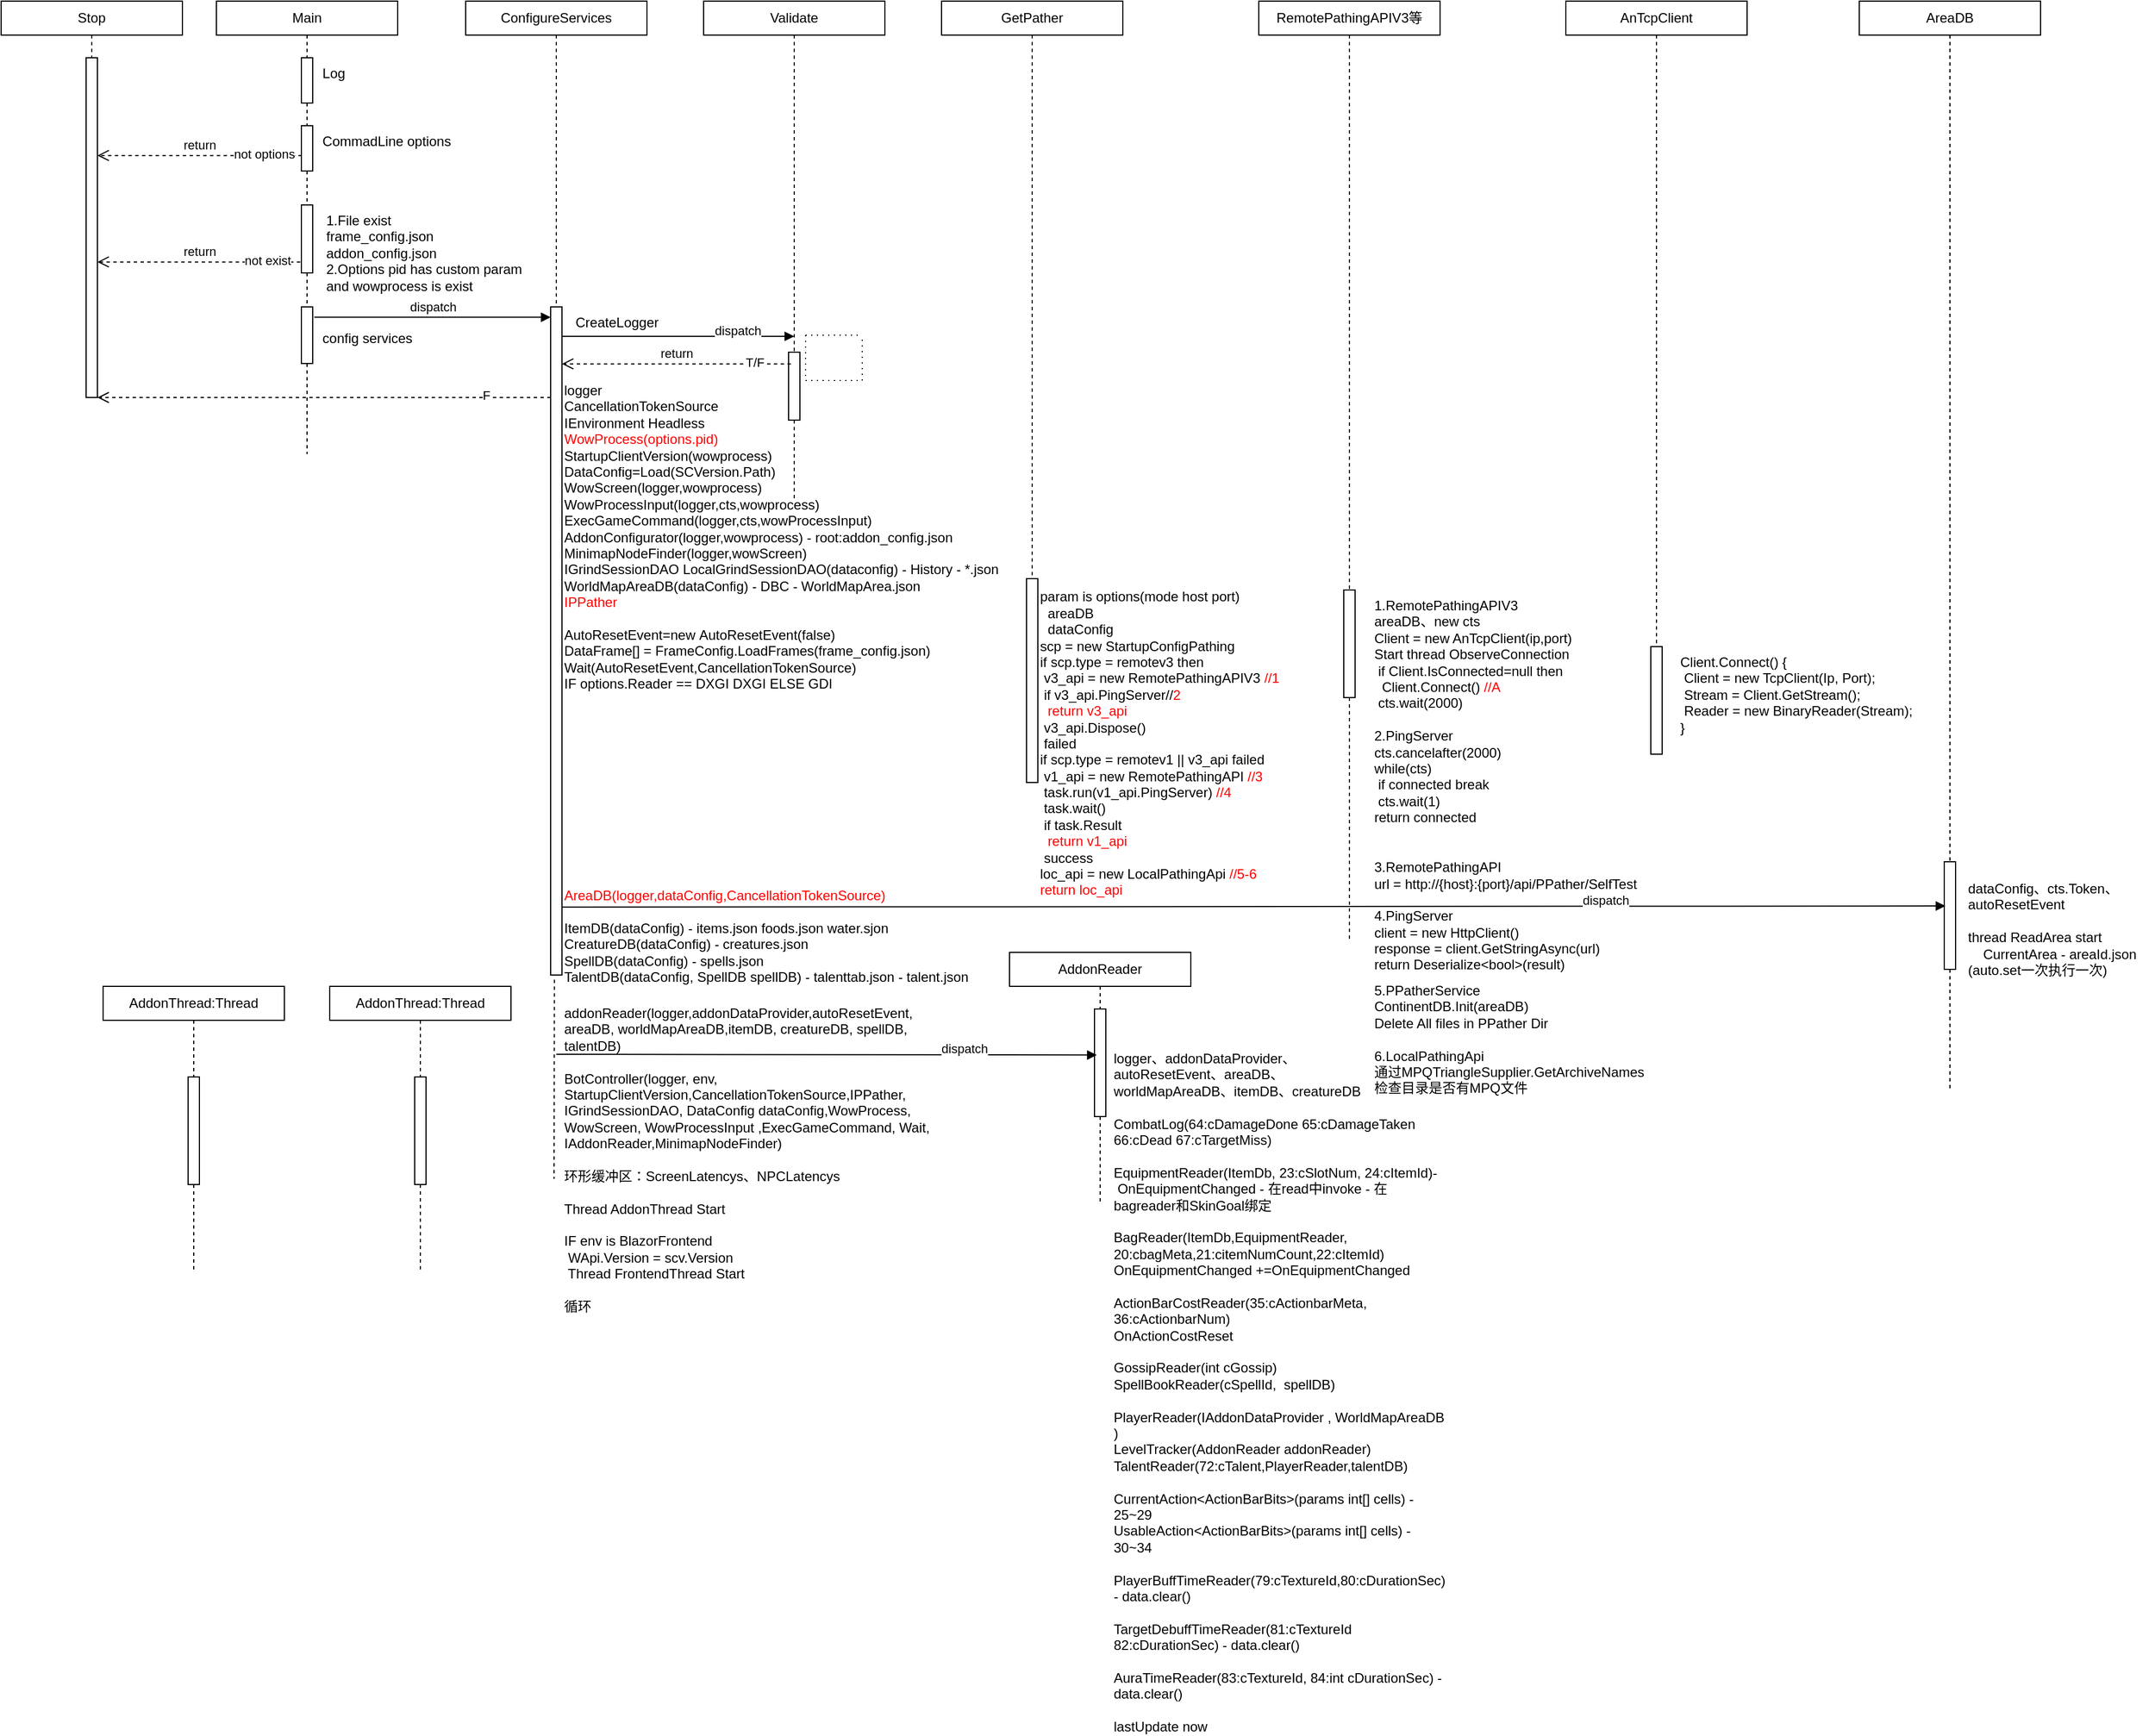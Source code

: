 <mxfile version="20.3.1" type="github">
  <diagram id="PhULyKFc4fnvmoWd6CRj" name="第 1 页">
    <mxGraphModel dx="1926" dy="370" grid="1" gridSize="10" guides="1" tooltips="1" connect="1" arrows="1" fold="1" page="1" pageScale="1" pageWidth="827" pageHeight="1169" math="0" shadow="0">
      <root>
        <mxCell id="0" />
        <mxCell id="1" parent="0" />
        <mxCell id="S3Ig7KOjezHUJ2qZzQC2-1" value="Main" style="shape=rect;html=1;whiteSpace=wrap;align=center;" vertex="1" parent="1">
          <mxGeometry x="50" y="90" width="160" height="30" as="geometry" />
        </mxCell>
        <mxCell id="S3Ig7KOjezHUJ2qZzQC2-2" value="" style="edgeStyle=none;html=1;dashed=1;endArrow=none;align=center;verticalAlign=bottom;exitX=0.5;exitY=1;rounded=0;startArrow=none;" edge="1" source="S3Ig7KOjezHUJ2qZzQC2-25" parent="1">
          <mxGeometry x="1" relative="1" as="geometry">
            <mxPoint x="130" y="490" as="targetPoint" />
          </mxGeometry>
        </mxCell>
        <mxCell id="S3Ig7KOjezHUJ2qZzQC2-3" value="&amp;nbsp; &amp;nbsp; &amp;nbsp;Log" style="html=1;points=[];perimeter=orthogonalPerimeter;align=left;verticalAlign=top;" vertex="1" parent="1">
          <mxGeometry x="125" y="140" width="10" height="40" as="geometry" />
        </mxCell>
        <mxCell id="S3Ig7KOjezHUJ2qZzQC2-4" value="" style="edgeStyle=none;html=1;dashed=1;endArrow=none;align=center;verticalAlign=bottom;exitX=0.5;exitY=1;rounded=0;" edge="1" parent="1" source="S3Ig7KOjezHUJ2qZzQC2-1" target="S3Ig7KOjezHUJ2qZzQC2-3">
          <mxGeometry x="1" relative="1" as="geometry">
            <mxPoint x="170" y="240" as="targetPoint" />
            <mxPoint x="170" y="150" as="sourcePoint" />
          </mxGeometry>
        </mxCell>
        <mxCell id="S3Ig7KOjezHUJ2qZzQC2-9" value="&amp;nbsp; &amp;nbsp; &amp;nbsp;CommadLine options" style="html=1;points=[];perimeter=orthogonalPerimeter;align=left;verticalAlign=top;" vertex="1" parent="1">
          <mxGeometry x="125" y="200" width="10" height="40" as="geometry" />
        </mxCell>
        <mxCell id="S3Ig7KOjezHUJ2qZzQC2-10" value="" style="edgeStyle=none;html=1;dashed=1;endArrow=none;align=center;verticalAlign=bottom;exitX=0.5;exitY=1;rounded=0;startArrow=none;" edge="1" parent="1" source="S3Ig7KOjezHUJ2qZzQC2-3" target="S3Ig7KOjezHUJ2qZzQC2-9">
          <mxGeometry x="1" relative="1" as="geometry">
            <mxPoint x="130" y="260" as="targetPoint" />
            <mxPoint x="130" y="180" as="sourcePoint" />
          </mxGeometry>
        </mxCell>
        <mxCell id="S3Ig7KOjezHUJ2qZzQC2-12" value="&amp;nbsp; &amp;nbsp; &amp;nbsp; 1.File exist&lt;br&gt;&amp;nbsp; &amp;nbsp; &amp;nbsp; frame_config.json&lt;br&gt;&amp;nbsp; &amp;nbsp; &amp;nbsp; addon_config.json&lt;br&gt;&amp;nbsp; &amp;nbsp; &amp;nbsp; 2.Options pid has custom param&lt;br&gt;&amp;nbsp; &amp;nbsp; &amp;nbsp; and wowprocess is exist" style="html=1;points=[];perimeter=orthogonalPerimeter;align=left;verticalAlign=top;" vertex="1" parent="1">
          <mxGeometry x="125" y="270" width="10" height="60" as="geometry" />
        </mxCell>
        <mxCell id="S3Ig7KOjezHUJ2qZzQC2-13" value="" style="edgeStyle=none;html=1;dashed=1;endArrow=none;align=center;verticalAlign=bottom;exitX=0.5;exitY=1;rounded=0;startArrow=none;" edge="1" parent="1" source="S3Ig7KOjezHUJ2qZzQC2-9" target="S3Ig7KOjezHUJ2qZzQC2-12">
          <mxGeometry x="1" relative="1" as="geometry">
            <mxPoint x="130" y="430" as="targetPoint" />
            <mxPoint x="130" y="240" as="sourcePoint" />
          </mxGeometry>
        </mxCell>
        <mxCell id="S3Ig7KOjezHUJ2qZzQC2-15" value="Stop" style="shape=rect;html=1;whiteSpace=wrap;align=center;" vertex="1" parent="1">
          <mxGeometry x="-140" y="90" width="160" height="30" as="geometry" />
        </mxCell>
        <mxCell id="S3Ig7KOjezHUJ2qZzQC2-17" value="" style="edgeStyle=none;html=1;dashed=1;endArrow=none;rounded=0;startArrow=none;" edge="1" source="S3Ig7KOjezHUJ2qZzQC2-19" parent="1">
          <mxGeometry relative="1" as="geometry">
            <mxPoint x="-60" y="410" as="targetPoint" />
          </mxGeometry>
        </mxCell>
        <mxCell id="S3Ig7KOjezHUJ2qZzQC2-19" value="" style="html=1;points=[];perimeter=orthogonalPerimeter;align=left;verticalAlign=top;" vertex="1" parent="1">
          <mxGeometry x="-65" y="140" width="10" height="300" as="geometry" />
        </mxCell>
        <mxCell id="S3Ig7KOjezHUJ2qZzQC2-20" value="" style="edgeStyle=none;html=1;dashed=1;endArrow=none;rounded=0;" edge="1" parent="1" source="S3Ig7KOjezHUJ2qZzQC2-15" target="S3Ig7KOjezHUJ2qZzQC2-19">
          <mxGeometry relative="1" as="geometry">
            <mxPoint x="-60" y="120" as="sourcePoint" />
            <mxPoint x="-60" y="410" as="targetPoint" />
          </mxGeometry>
        </mxCell>
        <mxCell id="S3Ig7KOjezHUJ2qZzQC2-21" value="return" style="html=1;verticalAlign=bottom;endArrow=open;dashed=1;endSize=8;rounded=0;exitX=-0.1;exitY=0.839;exitDx=0;exitDy=0;exitPerimeter=0;" edge="1" parent="1" source="S3Ig7KOjezHUJ2qZzQC2-12" target="S3Ig7KOjezHUJ2qZzQC2-19">
          <mxGeometry relative="1" as="geometry">
            <mxPoint x="120" y="320" as="sourcePoint" />
            <mxPoint x="40" y="320" as="targetPoint" />
          </mxGeometry>
        </mxCell>
        <mxCell id="S3Ig7KOjezHUJ2qZzQC2-22" value="not exist" style="edgeLabel;html=1;align=center;verticalAlign=middle;resizable=0;points=[];" vertex="1" connectable="0" parent="S3Ig7KOjezHUJ2qZzQC2-21">
          <mxGeometry x="-0.75" y="-2" relative="1" as="geometry">
            <mxPoint x="-7" as="offset" />
          </mxGeometry>
        </mxCell>
        <mxCell id="S3Ig7KOjezHUJ2qZzQC2-23" value="return" style="html=1;verticalAlign=bottom;endArrow=open;dashed=1;endSize=8;rounded=0;exitX=0.033;exitY=0.658;exitDx=0;exitDy=0;exitPerimeter=0;" edge="1" parent="1" source="S3Ig7KOjezHUJ2qZzQC2-9" target="S3Ig7KOjezHUJ2qZzQC2-19">
          <mxGeometry relative="1" as="geometry">
            <mxPoint x="134" y="330.34" as="sourcePoint" />
            <mxPoint x="-44.67" y="329.66" as="targetPoint" />
          </mxGeometry>
        </mxCell>
        <mxCell id="S3Ig7KOjezHUJ2qZzQC2-24" value="not options" style="edgeLabel;html=1;align=center;verticalAlign=middle;resizable=0;points=[];" vertex="1" connectable="0" parent="S3Ig7KOjezHUJ2qZzQC2-23">
          <mxGeometry x="-0.75" y="-2" relative="1" as="geometry">
            <mxPoint x="-11" as="offset" />
          </mxGeometry>
        </mxCell>
        <mxCell id="S3Ig7KOjezHUJ2qZzQC2-25" value="&amp;nbsp; &amp;nbsp; &amp;nbsp;&lt;br&gt;&amp;nbsp; &amp;nbsp; &amp;nbsp;config services" style="html=1;points=[];perimeter=orthogonalPerimeter;align=left;verticalAlign=top;" vertex="1" parent="1">
          <mxGeometry x="125" y="360" width="10" height="50" as="geometry" />
        </mxCell>
        <mxCell id="S3Ig7KOjezHUJ2qZzQC2-26" value="" style="edgeStyle=none;html=1;dashed=1;endArrow=none;align=center;verticalAlign=bottom;exitX=0.5;exitY=1;rounded=0;startArrow=none;" edge="1" parent="1" source="S3Ig7KOjezHUJ2qZzQC2-12" target="S3Ig7KOjezHUJ2qZzQC2-25">
          <mxGeometry x="1" relative="1" as="geometry">
            <mxPoint x="130" y="430" as="targetPoint" />
            <mxPoint x="130" y="330" as="sourcePoint" />
          </mxGeometry>
        </mxCell>
        <mxCell id="S3Ig7KOjezHUJ2qZzQC2-28" value="" style="edgeStyle=none;html=1;dashed=1;endArrow=none;align=center;verticalAlign=bottom;exitX=0.5;exitY=1;rounded=0;startArrow=none;" edge="1" source="S3Ig7KOjezHUJ2qZzQC2-30" parent="1">
          <mxGeometry x="1" relative="1" as="geometry">
            <mxPoint x="350" y="560" as="targetPoint" />
            <mxPoint x="350" y="120" as="sourcePoint" />
          </mxGeometry>
        </mxCell>
        <mxCell id="S3Ig7KOjezHUJ2qZzQC2-29" value="ConfigureServices" style="shape=rect;html=1;whiteSpace=wrap;align=center;" vertex="1" parent="1">
          <mxGeometry x="270" y="90" width="160" height="30" as="geometry" />
        </mxCell>
        <mxCell id="S3Ig7KOjezHUJ2qZzQC2-30" value="&amp;nbsp; &amp;nbsp; &amp;nbsp;&amp;nbsp;CreateLogger" style="html=1;points=[];perimeter=orthogonalPerimeter;align=left;verticalAlign=top;" vertex="1" parent="1">
          <mxGeometry x="345" y="360" width="10" height="590" as="geometry" />
        </mxCell>
        <mxCell id="S3Ig7KOjezHUJ2qZzQC2-31" value="" style="edgeStyle=none;html=1;dashed=1;endArrow=none;align=center;verticalAlign=bottom;exitX=0.5;exitY=1;rounded=0;" edge="1" parent="1" target="S3Ig7KOjezHUJ2qZzQC2-30">
          <mxGeometry x="1" relative="1" as="geometry">
            <mxPoint x="350" y="560" as="targetPoint" />
            <mxPoint x="350" y="120" as="sourcePoint" />
          </mxGeometry>
        </mxCell>
        <mxCell id="S3Ig7KOjezHUJ2qZzQC2-32" value="dispatch" style="html=1;verticalAlign=bottom;endArrow=block;rounded=0;exitX=1.133;exitY=0.183;exitDx=0;exitDy=0;exitPerimeter=0;" edge="1" parent="1" source="S3Ig7KOjezHUJ2qZzQC2-25" target="S3Ig7KOjezHUJ2qZzQC2-30">
          <mxGeometry width="80" relative="1" as="geometry">
            <mxPoint x="170" y="370" as="sourcePoint" />
            <mxPoint x="220" y="360" as="targetPoint" />
          </mxGeometry>
        </mxCell>
        <mxCell id="S3Ig7KOjezHUJ2qZzQC2-33" value="Validate" style="shape=rect;html=1;whiteSpace=wrap;align=center;" vertex="1" parent="1">
          <mxGeometry x="480" y="90" width="160" height="30" as="geometry" />
        </mxCell>
        <mxCell id="S3Ig7KOjezHUJ2qZzQC2-34" value="" style="edgeStyle=none;html=1;dashed=1;endArrow=none;align=center;verticalAlign=bottom;exitX=0.5;exitY=1;rounded=0;exitDx=0;exitDy=0;startArrow=none;" edge="1" parent="1" source="S3Ig7KOjezHUJ2qZzQC2-35">
          <mxGeometry x="1" relative="1" as="geometry">
            <mxPoint x="560" y="530" as="targetPoint" />
            <mxPoint x="360" y="130" as="sourcePoint" />
          </mxGeometry>
        </mxCell>
        <mxCell id="S3Ig7KOjezHUJ2qZzQC2-35" value="" style="html=1;points=[];perimeter=orthogonalPerimeter;align=left;verticalAlign=top;" vertex="1" parent="1">
          <mxGeometry x="555" y="400" width="10" height="60" as="geometry" />
        </mxCell>
        <mxCell id="S3Ig7KOjezHUJ2qZzQC2-36" value="" style="edgeStyle=none;html=1;dashed=1;endArrow=none;align=center;verticalAlign=bottom;exitX=0.5;exitY=1;rounded=0;exitDx=0;exitDy=0;" edge="1" parent="1" source="S3Ig7KOjezHUJ2qZzQC2-33" target="S3Ig7KOjezHUJ2qZzQC2-35">
          <mxGeometry x="1" relative="1" as="geometry">
            <mxPoint x="560" y="530" as="targetPoint" />
            <mxPoint x="560" y="120" as="sourcePoint" />
          </mxGeometry>
        </mxCell>
        <mxCell id="S3Ig7KOjezHUJ2qZzQC2-37" value="" style="swimlane;startSize=0;dashed=1;dashPattern=1 4;" vertex="1" collapsed="1" parent="1">
          <mxGeometry x="570" y="385" width="50" height="40" as="geometry">
            <mxRectangle x="570" y="385" width="285" height="200" as="alternateBounds" />
          </mxGeometry>
        </mxCell>
        <mxCell id="S3Ig7KOjezHUJ2qZzQC2-41" value="&lt;span style=&quot;&quot;&gt;&amp;nbsp; &amp;nbsp; &amp;nbsp; 1.Get Wow Process(-1)&lt;/span&gt;&lt;br style=&quot;&quot;&gt;&lt;span style=&quot;&quot;&gt;&amp;nbsp; &amp;nbsp; &amp;nbsp; 2.Get Win Rect(handle)&lt;/span&gt;&lt;br style=&quot;&quot;&gt;&lt;span style=&quot;&quot;&gt;&amp;nbsp; &amp;nbsp; &amp;nbsp; 3.new AddonConfig(process)&amp;nbsp; json - config&lt;/span&gt;&lt;br style=&quot;&quot;&gt;&lt;span style=&quot;&quot;&gt;&amp;nbsp; &amp;nbsp; &amp;nbsp; 4.Get Addon Version&amp;nbsp; &amp;nbsp;&amp;nbsp;&lt;/span&gt;&lt;br style=&quot;&quot;&gt;&lt;span style=&quot;&quot;&gt;&amp;nbsp; &amp;nbsp; &amp;nbsp; 5.if title author command version = null then&lt;br&gt;&lt;span style=&quot;white-space: pre;&quot;&gt;	&lt;/span&gt;&lt;span style=&quot;white-space: pre;&quot;&gt;	&lt;/span&gt;delete addon and addon_config file&lt;br&gt;&amp;nbsp; &amp;nbsp; &amp;nbsp; 6.if frame_config=null framedata = no valid then&lt;br&gt;&amp;nbsp; &amp;nbsp; &amp;nbsp;&lt;span style=&quot;white-space: pre;&quot;&gt;	&lt;/span&gt;&lt;span style=&quot;white-space: pre;&quot;&gt;	&lt;/span&gt;frame_config delete&lt;br&gt;&lt;/span&gt;" style="text;html=1;align=left;verticalAlign=middle;resizable=0;points=[];autosize=1;strokeColor=none;fillColor=none;" vertex="1" parent="S3Ig7KOjezHUJ2qZzQC2-37">
          <mxGeometry x="-15" y="20" width="300" height="130" as="geometry" />
        </mxCell>
        <mxCell id="S3Ig7KOjezHUJ2qZzQC2-42" value="return" style="html=1;verticalAlign=bottom;endArrow=open;dashed=1;endSize=8;rounded=0;exitX=0.2;exitY=0.172;exitDx=0;exitDy=0;exitPerimeter=0;" edge="1" parent="1" source="S3Ig7KOjezHUJ2qZzQC2-35" target="S3Ig7KOjezHUJ2qZzQC2-30">
          <mxGeometry relative="1" as="geometry">
            <mxPoint x="134" y="330.34" as="sourcePoint" />
            <mxPoint x="-44.67" y="329.66" as="targetPoint" />
          </mxGeometry>
        </mxCell>
        <mxCell id="S3Ig7KOjezHUJ2qZzQC2-43" value="T/F" style="edgeLabel;html=1;align=center;verticalAlign=middle;resizable=0;points=[];" vertex="1" connectable="0" parent="S3Ig7KOjezHUJ2qZzQC2-42">
          <mxGeometry x="-0.75" y="-2" relative="1" as="geometry">
            <mxPoint x="-7" as="offset" />
          </mxGeometry>
        </mxCell>
        <mxCell id="S3Ig7KOjezHUJ2qZzQC2-44" value="" style="html=1;verticalAlign=bottom;endArrow=open;dashed=1;endSize=8;rounded=0;" edge="1" parent="1" source="S3Ig7KOjezHUJ2qZzQC2-30" target="S3Ig7KOjezHUJ2qZzQC2-19">
          <mxGeometry x="-0.331" y="-1" relative="1" as="geometry">
            <mxPoint x="340" y="420" as="sourcePoint" />
            <mxPoint x="-10" y="420" as="targetPoint" />
            <mxPoint as="offset" />
          </mxGeometry>
        </mxCell>
        <mxCell id="S3Ig7KOjezHUJ2qZzQC2-45" value="F" style="edgeLabel;html=1;align=center;verticalAlign=middle;resizable=0;points=[];" vertex="1" connectable="0" parent="S3Ig7KOjezHUJ2qZzQC2-44">
          <mxGeometry x="-0.75" y="-2" relative="1" as="geometry">
            <mxPoint x="-7" as="offset" />
          </mxGeometry>
        </mxCell>
        <mxCell id="S3Ig7KOjezHUJ2qZzQC2-46" value="logger&lt;br&gt;CancellationTokenSource&lt;br&gt;IEnvironment&amp;nbsp;Headless&lt;br&gt;&lt;font color=&quot;#ff0000&quot;&gt;WowProcess(options.pid)&lt;/font&gt;&lt;br&gt;StartupClientVersion(wowprocess)&amp;nbsp;&lt;br&gt;DataConfig=Load(SCVersion.Path)&lt;br&gt;WowScreen(logger,wowprocess)&lt;br&gt;WowProcessInput(logger,cts,wowprocess)&lt;br&gt;ExecGameCommand(logger,cts,wowProcessInput)&lt;br&gt;AddonConfigurator(logger,wowprocess) - root:addon_config.json&lt;br&gt;MinimapNodeFinder(logger,wowScreen)&lt;br&gt;IGrindSessionDAO&amp;nbsp;LocalGrindSessionDAO(dataconfig) -&amp;nbsp;History - *.json&amp;nbsp;&amp;nbsp;&lt;br&gt;WorldMapAreaDB(dataConfig) - DBC - WorldMapArea.json&lt;br&gt;&lt;font color=&quot;#ff0000&quot;&gt;IPPather&lt;/font&gt;&amp;nbsp;&lt;br&gt;&lt;br&gt;AutoResetEvent=new&amp;nbsp;AutoResetEvent(false)&lt;br&gt;DataFrame[] =&amp;nbsp;FrameConfig.LoadFrames(frame_config.json)&lt;br&gt;Wait(AutoResetEvent,CancellationTokenSource)&lt;br&gt;IF options.Reader == DXGI DXGI ELSE GDI&lt;br&gt;&lt;br&gt;&lt;br&gt;&lt;br&gt;&lt;br&gt;&lt;br&gt;&lt;br&gt;&lt;br&gt;&lt;br&gt;&lt;br&gt;&lt;br&gt;&lt;br&gt;&lt;br&gt;&lt;font color=&quot;#ff0000&quot;&gt;AreaDB(logger,dataConfig,CancellationTokenSource)&lt;/font&gt;&lt;br&gt;&lt;br&gt;ItemDB(dataConfig) - items.json foods.json water.sjon&lt;br&gt;CreatureDB(dataConfig) - creatures.json&lt;br&gt;SpellDB(dataConfig) - spells.json&lt;br&gt;TalentDB(dataConfig, SpellDB spellDB) -&amp;nbsp;talenttab.json -&amp;nbsp;talent.json&lt;br&gt;&lt;div&gt;&lt;br&gt;&lt;/div&gt;&lt;br&gt;&lt;br&gt;&lt;span style=&quot;color: rgba(0, 0, 0, 0); font-family: monospace; font-size: 0px;&quot;&gt;%3CmxGraphModel%3E%3Croot%3E%3CmxCell%20id%3D%220%22%2F%3E%3CmxCell%20id%3D%221%22%20parent%3D%220%22%2F%3E%3CmxCell%20id%3D%222%22%20value%3D%22CancellationTokenSource%22%20style%3D%22text%3Bhtml%3D1%3BstrokeColor%3Dnone%3BfillColor%3Dnone%3Balign%3Dcenter%3BverticalAlign%3Dmiddle%3BwhiteSpace%3Dwrap%3Brounded%3D0%3Bdashed%3D1%3BdashPattern%3D1%204%3B%22%20vertex%3D%221%22%20parent%3D%221%22%3E%3CmxGeometry%20x%3D%22400%22%20y%3D%22440%22%20width%3D%2260%22%20height%3D%2230%22%20as%3D%22geometry%22%2F%3E%3C%2FmxCell%3E%3C%2Froot%3E%3C%2FmxGraphModel%3E&lt;br&gt;&lt;br&gt;&lt;/span&gt;" style="text;html=1;strokeColor=none;fillColor=none;align=left;verticalAlign=top;whiteSpace=wrap;rounded=0;dashed=1;dashPattern=1 4;" vertex="1" parent="1">
          <mxGeometry x="355" y="420" width="395" height="550" as="geometry" />
        </mxCell>
        <mxCell id="S3Ig7KOjezHUJ2qZzQC2-49" value="GetPather" style="shape=rect;html=1;whiteSpace=wrap;align=center;" vertex="1" parent="1">
          <mxGeometry x="690" y="90" width="160" height="30" as="geometry" />
        </mxCell>
        <mxCell id="S3Ig7KOjezHUJ2qZzQC2-50" value="" style="edgeStyle=none;html=1;dashed=1;endArrow=none;align=center;verticalAlign=bottom;exitX=0.5;exitY=1;rounded=0;exitDx=0;exitDy=0;" edge="1" parent="1" source="S3Ig7KOjezHUJ2qZzQC2-49">
          <mxGeometry x="1" relative="1" as="geometry">
            <mxPoint x="770" y="680" as="targetPoint" />
            <mxPoint x="780" y="180" as="sourcePoint" />
          </mxGeometry>
        </mxCell>
        <mxCell id="S3Ig7KOjezHUJ2qZzQC2-51" value="" style="html=1;points=[];perimeter=orthogonalPerimeter;align=left;verticalAlign=top;" vertex="1" parent="1">
          <mxGeometry x="765" y="600" width="10" height="180" as="geometry" />
        </mxCell>
        <mxCell id="S3Ig7KOjezHUJ2qZzQC2-54" value="RemotePathingAPIV3等" style="shape=rect;html=1;whiteSpace=wrap;align=center;" vertex="1" parent="1">
          <mxGeometry x="970" y="90" width="160" height="30" as="geometry" />
        </mxCell>
        <mxCell id="S3Ig7KOjezHUJ2qZzQC2-55" value="" style="edgeStyle=none;html=1;dashed=1;endArrow=none;align=center;verticalAlign=bottom;exitX=0.5;exitY=1;rounded=0;exitDx=0;exitDy=0;startArrow=none;" edge="1" parent="1" source="S3Ig7KOjezHUJ2qZzQC2-56">
          <mxGeometry x="1" relative="1" as="geometry">
            <mxPoint x="1050" y="920" as="targetPoint" />
            <mxPoint x="780" y="130" as="sourcePoint" />
          </mxGeometry>
        </mxCell>
        <mxCell id="S3Ig7KOjezHUJ2qZzQC2-56" value="" style="html=1;points=[];perimeter=orthogonalPerimeter;align=left;verticalAlign=top;" vertex="1" parent="1">
          <mxGeometry x="1045" y="610" width="10" height="95" as="geometry" />
        </mxCell>
        <mxCell id="S3Ig7KOjezHUJ2qZzQC2-57" value="" style="edgeStyle=none;html=1;dashed=1;endArrow=none;align=center;verticalAlign=bottom;exitX=0.5;exitY=1;rounded=0;exitDx=0;exitDy=0;" edge="1" parent="1" source="S3Ig7KOjezHUJ2qZzQC2-54" target="S3Ig7KOjezHUJ2qZzQC2-56">
          <mxGeometry x="1" relative="1" as="geometry">
            <mxPoint x="1050" y="920" as="targetPoint" />
            <mxPoint x="1050" y="120" as="sourcePoint" />
          </mxGeometry>
        </mxCell>
        <mxCell id="S3Ig7KOjezHUJ2qZzQC2-58" value="1.RemotePathingAPIV3&lt;br&gt;areaDB、new cts&lt;br&gt;Client = new AnTcpClient(ip,port)&lt;br&gt;Start thread&amp;nbsp;ObserveConnection&lt;br&gt;&lt;span style=&quot;&quot;&gt;	&lt;/span&gt;&lt;span style=&quot;&quot;&gt;	&lt;/span&gt;&lt;span style=&quot;white-space: pre;&quot;&gt;	&lt;/span&gt;if Client.IsConnected=null then&lt;span style=&quot;&quot;&gt;&lt;br&gt;&lt;/span&gt;&lt;span style=&quot;&quot;&gt;	&lt;/span&gt;&lt;span style=&quot;&quot;&gt;	&lt;/span&gt;&lt;span style=&quot;&quot;&gt;	&lt;/span&gt;&lt;span style=&quot;&quot;&gt;	&lt;/span&gt;&lt;span style=&quot;white-space: pre;&quot;&gt;	&lt;/span&gt;&lt;span style=&quot;white-space: pre;&quot;&gt;	&lt;/span&gt;Client.Connect() &lt;font color=&quot;#ff0000&quot;&gt;//A&lt;/font&gt;&lt;br&gt;&lt;span style=&quot;&quot;&gt;	&lt;/span&gt;&lt;span style=&quot;&quot;&gt;	&lt;/span&gt;&lt;span style=&quot;white-space: pre;&quot;&gt;	&lt;/span&gt;cts.wait(2000)&amp;nbsp;&lt;br&gt;&lt;br&gt;2.PingServer&lt;br&gt;cts.cancelafter(2000)&lt;br&gt;&lt;span style=&quot;&quot;&gt;	&lt;/span&gt;while(cts)&lt;br&gt;&lt;span style=&quot;&quot;&gt;	&lt;/span&gt;&lt;span style=&quot;&quot;&gt;	&lt;/span&gt;&lt;span style=&quot;&quot;&gt;	&lt;/span&gt;&lt;span style=&quot;white-space: pre;&quot;&gt;	&lt;/span&gt;if connected break&lt;br&gt;&lt;span style=&quot;&quot;&gt;	&lt;/span&gt;&lt;span style=&quot;&quot;&gt;	&lt;/span&gt;&lt;span style=&quot;&quot;&gt;	&lt;/span&gt;&lt;span style=&quot;white-space: pre;&quot;&gt;	&lt;/span&gt;cts.wait(1)&lt;br&gt;&lt;span style=&quot;&quot;&gt;	&lt;/span&gt;return connected&lt;br&gt;" style="text;html=1;strokeColor=none;fillColor=none;align=left;verticalAlign=top;whiteSpace=wrap;rounded=0;dashed=1;dashPattern=1 4;fontColor=#000000;" vertex="1" parent="1">
          <mxGeometry x="1070" y="610" width="210" height="220" as="geometry" />
        </mxCell>
        <mxCell id="S3Ig7KOjezHUJ2qZzQC2-59" value="AnTcpClient" style="shape=rect;html=1;whiteSpace=wrap;align=center;" vertex="1" parent="1">
          <mxGeometry x="1241" y="90" width="160" height="30" as="geometry" />
        </mxCell>
        <mxCell id="S3Ig7KOjezHUJ2qZzQC2-61" value="dispatch" style="html=1;verticalAlign=bottom;endArrow=block;rounded=0;" edge="1" parent="1" source="S3Ig7KOjezHUJ2qZzQC2-30">
          <mxGeometry x="0.509" y="-4" width="80" relative="1" as="geometry">
            <mxPoint x="360" y="386" as="sourcePoint" />
            <mxPoint x="560" y="386" as="targetPoint" />
            <mxPoint as="offset" />
          </mxGeometry>
        </mxCell>
        <mxCell id="S3Ig7KOjezHUJ2qZzQC2-62" value="" style="html=1;points=[];perimeter=orthogonalPerimeter;align=left;verticalAlign=top;" vertex="1" parent="1">
          <mxGeometry x="1316" y="660" width="10" height="95" as="geometry" />
        </mxCell>
        <mxCell id="S3Ig7KOjezHUJ2qZzQC2-63" value="" style="edgeStyle=none;html=1;dashed=1;endArrow=none;align=center;verticalAlign=bottom;exitX=0.5;exitY=1;rounded=0;exitDx=0;exitDy=0;" edge="1" parent="1" source="S3Ig7KOjezHUJ2qZzQC2-59" target="S3Ig7KOjezHUJ2qZzQC2-62">
          <mxGeometry x="1" relative="1" as="geometry">
            <mxPoint x="1290" y="880" as="targetPoint" />
            <mxPoint x="1290" y="120" as="sourcePoint" />
          </mxGeometry>
        </mxCell>
        <mxCell id="S3Ig7KOjezHUJ2qZzQC2-64" value="&lt;div&gt;Client.Connect() {&lt;/div&gt;&lt;div&gt;&lt;span style=&quot;white-space: pre;&quot;&gt;	&lt;/span&gt;Client = new TcpClient(Ip, Port);&lt;/div&gt;&lt;div&gt;&lt;span style=&quot;white-space: pre;&quot;&gt;	&lt;/span&gt;Stream = Client.GetStream();&lt;/div&gt;&lt;div&gt;&lt;span style=&quot;white-space: pre;&quot;&gt;	&lt;/span&gt;Reader = new BinaryReader(Stream);&lt;/div&gt;&lt;div&gt;}&lt;/div&gt;" style="text;html=1;strokeColor=none;fillColor=none;align=left;verticalAlign=top;whiteSpace=wrap;rounded=0;dashed=1;dashPattern=1 4;fontColor=#000000;" vertex="1" parent="1">
          <mxGeometry x="1340" y="660" width="235" height="95" as="geometry" />
        </mxCell>
        <mxCell id="S3Ig7KOjezHUJ2qZzQC2-53" value="param is options(mode host port)&lt;br&gt;&lt;span style=&quot;white-space: pre;&quot;&gt;	&lt;/span&gt;&lt;span style=&quot;white-space: pre;&quot;&gt;	&lt;/span&gt;areaDB&lt;br&gt;&lt;span style=&quot;white-space: pre;&quot;&gt;	&lt;/span&gt;&lt;span style=&quot;white-space: pre;&quot;&gt;	&lt;/span&gt;dataConfig&lt;br&gt;scp = new StartupConfigPathing&lt;br&gt;if scp.type = remotev3 then&lt;br&gt;&lt;span style=&quot;white-space: pre;&quot;&gt;	&lt;/span&gt;v3_api = new&amp;nbsp;RemotePathingAPIV3 &lt;font color=&quot;#ff0000&quot;&gt;//1&lt;/font&gt;&lt;br&gt;&lt;span style=&quot;white-space: pre;&quot;&gt;	&lt;/span&gt;if v3_api.PingServer//&lt;font color=&quot;#ff0000&quot;&gt;2&lt;/font&gt;&lt;br&gt;&lt;span style=&quot;white-space: pre;&quot;&gt;	&lt;/span&gt;&lt;span style=&quot;white-space: pre;&quot;&gt;	&lt;/span&gt;&lt;font color=&quot;#ff0000&quot;&gt;return v3_api&lt;/font&gt;&lt;br&gt;&lt;span style=&quot;white-space: pre;&quot;&gt;	&lt;/span&gt;v3_api.Dispose()&lt;br&gt;&lt;span style=&quot;white-space: pre;&quot;&gt;	&lt;/span&gt;failed&lt;br&gt;if scp.type = remotev1 || v3_api failed&lt;br&gt;&lt;span style=&quot;white-space: pre;&quot;&gt;	&lt;/span&gt;v1_api = new RemotePathingAPI &lt;font color=&quot;#ff0000&quot;&gt;//3&lt;/font&gt;&lt;br&gt;&lt;span style=&quot;white-space: pre;&quot;&gt;	&lt;/span&gt;task.run(v1_api.PingServer) &lt;font color=&quot;#ff0000&quot;&gt;//4&lt;/font&gt;&lt;br&gt;&lt;span style=&quot;white-space: pre;&quot;&gt;	&lt;/span&gt;task.wait()&lt;br&gt;&lt;span style=&quot;white-space: pre;&quot;&gt;	&lt;/span&gt;if task.Result&lt;br&gt;&lt;span style=&quot;white-space: pre;&quot;&gt;	&lt;/span&gt;&lt;span style=&quot;white-space: pre;&quot;&gt;	&lt;/span&gt;&lt;font color=&quot;#ff0000&quot;&gt;return v1_api&lt;/font&gt;&lt;br&gt;&lt;span style=&quot;white-space: pre;&quot;&gt;	&lt;/span&gt;success&lt;br&gt;loc_api = new LocalPathingApi&lt;font color=&quot;#ff0000&quot;&gt; //5-6&lt;/font&gt;&lt;br&gt;&lt;font color=&quot;#ff0000&quot;&gt;return loc_api&amp;nbsp;&lt;/font&gt;&lt;br&gt;&lt;span style=&quot;white-space: pre;&quot;&gt;	&lt;/span&gt;&lt;br&gt;&lt;span style=&quot;white-space: pre;&quot;&gt;	&lt;/span&gt;" style="text;html=1;align=left;verticalAlign=middle;resizable=0;points=[];autosize=1;strokeColor=none;fillColor=none;fontColor=#000000;" vertex="1" parent="1">
          <mxGeometry x="775" y="600" width="260" height="320" as="geometry" />
        </mxCell>
        <mxCell id="S3Ig7KOjezHUJ2qZzQC2-70" value="&lt;span style=&quot;&quot;&gt;3.RemotePathingAPI&lt;/span&gt;&lt;br style=&quot;&quot;&gt;&lt;span style=&quot;&quot;&gt;url = http://{host}:{port}/api/PPather/SelfTest&lt;/span&gt;&lt;br style=&quot;&quot;&gt;&lt;br style=&quot;&quot;&gt;&lt;span style=&quot;&quot;&gt;4.PingServer&lt;/span&gt;&lt;br style=&quot;&quot;&gt;&lt;span style=&quot;&quot;&gt;client = new HttpClient()&lt;/span&gt;&lt;br style=&quot;&quot;&gt;&lt;span style=&quot;&quot;&gt;response = client.GetStringAsync(url)&lt;/span&gt;&lt;br style=&quot;&quot;&gt;&lt;span style=&quot;&quot;&gt;return Deserialize&amp;lt;bool&amp;gt;(result)&lt;/span&gt;" style="text;html=1;strokeColor=none;fillColor=none;align=left;verticalAlign=middle;whiteSpace=wrap;rounded=0;dashed=1;dashPattern=1 4;fontColor=#000000;" vertex="1" parent="1">
          <mxGeometry x="1070" y="827.5" width="290" height="140" as="geometry" />
        </mxCell>
        <mxCell id="S3Ig7KOjezHUJ2qZzQC2-71" value="5.PPatherService&lt;br&gt;ContinentDB.Init(areaDB)&lt;br&gt;Delete All files in PPather Dir&lt;br&gt;&lt;br&gt;6.LocalPathingApi&lt;br&gt;通过MPQTriangleSupplier.GetArchiveNames&lt;br&gt;检查目录是否有MPQ文件" style="text;html=1;strokeColor=none;fillColor=none;align=left;verticalAlign=top;whiteSpace=wrap;rounded=0;dashed=1;dashPattern=1 4;fontColor=#000000;" vertex="1" parent="1">
          <mxGeometry x="1070" y="950" width="246" height="110" as="geometry" />
        </mxCell>
        <mxCell id="S3Ig7KOjezHUJ2qZzQC2-72" value="" style="edgeStyle=none;html=1;dashed=1;endArrow=none;align=center;verticalAlign=bottom;rounded=0;exitX=0.333;exitY=1.007;exitDx=0;exitDy=0;exitPerimeter=0;" edge="1" parent="1" source="S3Ig7KOjezHUJ2qZzQC2-30">
          <mxGeometry x="1" relative="1" as="geometry">
            <mxPoint x="348" y="1130" as="targetPoint" />
            <mxPoint x="310" y="680" as="sourcePoint" />
          </mxGeometry>
        </mxCell>
        <mxCell id="S3Ig7KOjezHUJ2qZzQC2-74" value="AreaDB" style="shape=rect;html=1;whiteSpace=wrap;align=center;" vertex="1" parent="1">
          <mxGeometry x="1500" y="90" width="160" height="30" as="geometry" />
        </mxCell>
        <mxCell id="S3Ig7KOjezHUJ2qZzQC2-75" value="" style="edgeStyle=none;html=1;dashed=1;endArrow=none;align=center;verticalAlign=bottom;exitX=0.5;exitY=1;rounded=0;exitDx=0;exitDy=0;startArrow=none;" edge="1" parent="1" source="S3Ig7KOjezHUJ2qZzQC2-76">
          <mxGeometry x="1" relative="1" as="geometry">
            <mxPoint x="1580" y="1050" as="targetPoint" />
            <mxPoint x="1580" y="150" as="sourcePoint" />
          </mxGeometry>
        </mxCell>
        <mxCell id="S3Ig7KOjezHUJ2qZzQC2-76" value="" style="html=1;points=[];perimeter=orthogonalPerimeter;align=left;verticalAlign=top;" vertex="1" parent="1">
          <mxGeometry x="1575" y="850" width="10" height="95" as="geometry" />
        </mxCell>
        <mxCell id="S3Ig7KOjezHUJ2qZzQC2-77" value="" style="edgeStyle=none;html=1;dashed=1;endArrow=none;align=center;verticalAlign=bottom;exitX=0.5;exitY=1;rounded=0;exitDx=0;exitDy=0;" edge="1" parent="1" source="S3Ig7KOjezHUJ2qZzQC2-74" target="S3Ig7KOjezHUJ2qZzQC2-76">
          <mxGeometry x="1" relative="1" as="geometry">
            <mxPoint x="1580" y="1050" as="targetPoint" />
            <mxPoint x="1580" y="120" as="sourcePoint" />
          </mxGeometry>
        </mxCell>
        <mxCell id="S3Ig7KOjezHUJ2qZzQC2-78" value="dispatch" style="html=1;verticalAlign=bottom;endArrow=block;rounded=0;entryX=0.1;entryY=0.411;entryDx=0;entryDy=0;entryPerimeter=0;" edge="1" parent="1" target="S3Ig7KOjezHUJ2qZzQC2-76">
          <mxGeometry x="0.509" y="-4" width="80" relative="1" as="geometry">
            <mxPoint x="355" y="890" as="sourcePoint" />
            <mxPoint x="1570" y="890" as="targetPoint" />
            <mxPoint as="offset" />
          </mxGeometry>
        </mxCell>
        <mxCell id="S3Ig7KOjezHUJ2qZzQC2-79" value="dataConfig、cts.Token、autoResetEvent&lt;br&gt;&lt;br&gt;thread&amp;nbsp;ReadArea start&lt;br&gt;&lt;span style=&quot;&quot;&gt;&lt;/span&gt;&amp;nbsp; &amp;nbsp; CurrentArea - areaId.json&lt;br&gt;(auto.set一次执行一次)" style="text;html=1;strokeColor=none;fillColor=none;align=left;verticalAlign=top;whiteSpace=wrap;rounded=0;dashed=1;dashPattern=1 4;fontColor=#000000;" vertex="1" parent="1">
          <mxGeometry x="1594" y="860" width="166" height="100" as="geometry" />
        </mxCell>
        <mxCell id="S3Ig7KOjezHUJ2qZzQC2-80" value="&lt;span style=&quot;&quot;&gt;addonReader(logger,addonDataProvider,&lt;/span&gt;&lt;span style=&quot;background-color: initial;&quot;&gt;autoResetEvent, areaDB, worldMapAreaDB,&lt;/span&gt;&lt;span style=&quot;background-color: initial;&quot;&gt;itemDB, creatureDB, spellDB, talentDB)&lt;br&gt;&lt;br&gt;&lt;div&gt;BotController(logger, env, StartupClientVersion,&lt;span style=&quot;background-color: initial;&quot;&gt;CancellationTokenSource,&lt;/span&gt;&lt;span style=&quot;background-color: initial;&quot;&gt;IPPather, IGrindSessionDAO, DataConfig dataConfig,&lt;/span&gt;&lt;span style=&quot;background-color: initial;&quot;&gt;WowProcess, WowScreen, WowProcessInput ,&lt;/span&gt;&lt;span style=&quot;background-color: initial;&quot;&gt;ExecGameCommand, Wait, IAddonReader,&lt;/span&gt;&lt;span style=&quot;background-color: initial;&quot;&gt;MinimapNodeFinder)&lt;/span&gt;&lt;/div&gt;&lt;div&gt;&lt;span style=&quot;background-color: initial;&quot;&gt;&lt;br&gt;&lt;/span&gt;&lt;/div&gt;&lt;div&gt;&lt;span style=&quot;background-color: initial;&quot;&gt;环形缓冲区：ScreenLatencys、NPCLatencys&lt;/span&gt;&lt;/div&gt;&lt;/span&gt;&lt;br&gt;Thread AddonThread Start&lt;br&gt;&lt;br&gt;IF env is BlazorFrontend&lt;br&gt;&lt;span style=&quot;white-space: pre;&quot;&gt;	&lt;/span&gt;WApi.Version = scv.Version&lt;br&gt;&lt;span style=&quot;white-space: pre;&quot;&gt;	&lt;/span&gt;Thread FrontendThread Start&lt;br&gt;&lt;span style=&quot;background-color: initial;&quot;&gt;&lt;br&gt;循环&lt;br&gt;&lt;/span&gt;" style="text;html=1;strokeColor=none;fillColor=none;align=left;verticalAlign=top;whiteSpace=wrap;rounded=0;dashed=1;dashPattern=1 4;fontColor=#000000;" vertex="1" parent="1">
          <mxGeometry x="355" y="970" width="355" height="290" as="geometry" />
        </mxCell>
        <mxCell id="S3Ig7KOjezHUJ2qZzQC2-81" value="AddonReader" style="shape=rect;html=1;whiteSpace=wrap;align=center;" vertex="1" parent="1">
          <mxGeometry x="750" y="930" width="160" height="30" as="geometry" />
        </mxCell>
        <mxCell id="S3Ig7KOjezHUJ2qZzQC2-82" value="" style="edgeStyle=none;html=1;dashed=1;endArrow=none;align=center;verticalAlign=bottom;rounded=0;exitX=0.5;exitY=1;exitDx=0;exitDy=0;startArrow=none;" edge="1" parent="1" source="S3Ig7KOjezHUJ2qZzQC2-83">
          <mxGeometry x="1" relative="1" as="geometry">
            <mxPoint x="830" y="1150" as="targetPoint" />
            <mxPoint x="826.33" y="970.0" as="sourcePoint" />
          </mxGeometry>
        </mxCell>
        <mxCell id="S3Ig7KOjezHUJ2qZzQC2-83" value="" style="html=1;points=[];perimeter=orthogonalPerimeter;align=left;verticalAlign=top;" vertex="1" parent="1">
          <mxGeometry x="825" y="980" width="10" height="95" as="geometry" />
        </mxCell>
        <mxCell id="S3Ig7KOjezHUJ2qZzQC2-84" value="" style="edgeStyle=none;html=1;dashed=1;endArrow=none;align=center;verticalAlign=bottom;rounded=0;exitX=0.5;exitY=1;exitDx=0;exitDy=0;" edge="1" parent="1" source="S3Ig7KOjezHUJ2qZzQC2-81" target="S3Ig7KOjezHUJ2qZzQC2-83">
          <mxGeometry x="1" relative="1" as="geometry">
            <mxPoint x="830" y="1150" as="targetPoint" />
            <mxPoint x="830" y="960" as="sourcePoint" />
          </mxGeometry>
        </mxCell>
        <mxCell id="S3Ig7KOjezHUJ2qZzQC2-85" value="logger、addonDataProvider、&lt;br&gt;autoResetEvent、areaDB、&lt;br&gt;worldMapAreaDB、itemDB、creatureDB&lt;br&gt;&lt;br&gt;CombatLog(64:cDamageDone 65:cDamageTaken 66:cDead 67:cTargetMiss)&lt;br&gt;&lt;br&gt;EquipmentReader(ItemDb, 23:cSlotNum, 24:cItemId)-&amp;nbsp;OnEquipmentChanged - 在read中invoke - 在bagreader和SkinGoal绑定&lt;br&gt;&lt;br&gt;BagReader(ItemDb,EquipmentReader,&lt;br&gt;20:cbagMeta,21:citemNumCount,22:cItemId)&lt;br&gt;OnEquipmentChanged&amp;nbsp;+=OnEquipmentChanged&lt;br&gt;&lt;br&gt;ActionBarCostReader(35:cActionbarMeta,&lt;br&gt;36:cActionbarNum)&lt;br&gt;OnActionCostReset&lt;br&gt;&lt;br&gt;GossipReader(int cGossip)&lt;br&gt;SpellBookReader(cSpellId,&amp;nbsp; spellDB)&lt;br&gt;&lt;br&gt;PlayerReader(IAddonDataProvider , WorldMapAreaDB )&lt;br&gt;LevelTracker(AddonReader addonReader)&lt;br&gt;TalentReader(72:cTalent,PlayerReader,talentDB)&lt;br&gt;&lt;br&gt;CurrentAction&amp;lt;ActionBarBits&amp;gt;(params int[] cells) - 25~29&lt;br&gt;UsableAction&amp;lt;ActionBarBits&amp;gt;(params int[] cells) - 30~34&lt;br&gt;&lt;br&gt;PlayerBuffTimeReader(79:cTextureId,80:cDurationSec) - data.clear()&lt;br&gt;&lt;br&gt;TargetDebuffTimeReader(81:cTextureId 82:cDurationSec) - data.clear()&lt;br&gt;&lt;br&gt;AuraTimeReader(83:cTextureId, 84:int cDurationSec) - data.clear()&lt;br&gt;&lt;br&gt;lastUpdate now" style="text;html=1;strokeColor=none;fillColor=none;align=left;verticalAlign=top;whiteSpace=wrap;rounded=0;dashed=1;dashPattern=1 4;fontColor=#000000;" vertex="1" parent="1">
          <mxGeometry x="840" y="1010" width="240" height="570" as="geometry" />
        </mxCell>
        <mxCell id="S3Ig7KOjezHUJ2qZzQC2-86" value="dispatch" style="html=1;verticalAlign=bottom;endArrow=block;rounded=0;entryX=0.2;entryY=0.428;entryDx=0;entryDy=0;entryPerimeter=0;" edge="1" parent="1" target="S3Ig7KOjezHUJ2qZzQC2-83">
          <mxGeometry x="0.509" y="-4" width="80" relative="1" as="geometry">
            <mxPoint x="350" y="1020" as="sourcePoint" />
            <mxPoint x="1586" y="899.045" as="targetPoint" />
            <mxPoint as="offset" />
          </mxGeometry>
        </mxCell>
        <mxCell id="S3Ig7KOjezHUJ2qZzQC2-87" value="AddonThread:Thread" style="shape=rect;html=1;whiteSpace=wrap;align=center;" vertex="1" parent="1">
          <mxGeometry x="150" y="960" width="160" height="30" as="geometry" />
        </mxCell>
        <mxCell id="S3Ig7KOjezHUJ2qZzQC2-88" value="" style="edgeStyle=none;html=1;dashed=1;endArrow=none;align=center;verticalAlign=bottom;rounded=0;startArrow=none;exitX=0.5;exitY=1;exitDx=0;exitDy=0;" edge="1" parent="1" source="S3Ig7KOjezHUJ2qZzQC2-89">
          <mxGeometry x="1" relative="1" as="geometry">
            <mxPoint x="230" y="1210" as="targetPoint" />
            <mxPoint x="230" y="1030" as="sourcePoint" />
          </mxGeometry>
        </mxCell>
        <mxCell id="S3Ig7KOjezHUJ2qZzQC2-89" value="" style="html=1;points=[];perimeter=orthogonalPerimeter;align=left;verticalAlign=top;" vertex="1" parent="1">
          <mxGeometry x="225" y="1040" width="10" height="95" as="geometry" />
        </mxCell>
        <mxCell id="S3Ig7KOjezHUJ2qZzQC2-90" value="" style="edgeStyle=none;html=1;dashed=1;endArrow=none;align=center;verticalAlign=bottom;rounded=0;startArrow=none;exitX=0.5;exitY=1;exitDx=0;exitDy=0;" edge="1" parent="1" source="S3Ig7KOjezHUJ2qZzQC2-87" target="S3Ig7KOjezHUJ2qZzQC2-89">
          <mxGeometry x="1" relative="1" as="geometry">
            <mxPoint x="230" y="1210" as="targetPoint" />
            <mxPoint x="230" y="990" as="sourcePoint" />
          </mxGeometry>
        </mxCell>
        <mxCell id="S3Ig7KOjezHUJ2qZzQC2-91" value="AddonThread:Thread" style="shape=rect;html=1;whiteSpace=wrap;align=center;" vertex="1" parent="1">
          <mxGeometry x="-50" y="960" width="160" height="30" as="geometry" />
        </mxCell>
        <mxCell id="S3Ig7KOjezHUJ2qZzQC2-92" value="" style="edgeStyle=none;html=1;dashed=1;endArrow=none;align=center;verticalAlign=bottom;rounded=0;startArrow=none;exitX=0.5;exitY=1;exitDx=0;exitDy=0;" edge="1" parent="1" source="S3Ig7KOjezHUJ2qZzQC2-93">
          <mxGeometry x="1" relative="1" as="geometry">
            <mxPoint x="30" y="1210" as="targetPoint" />
            <mxPoint x="30" y="1030" as="sourcePoint" />
          </mxGeometry>
        </mxCell>
        <mxCell id="S3Ig7KOjezHUJ2qZzQC2-93" value="" style="html=1;points=[];perimeter=orthogonalPerimeter;align=left;verticalAlign=top;" vertex="1" parent="1">
          <mxGeometry x="25" y="1040" width="10" height="95" as="geometry" />
        </mxCell>
        <mxCell id="S3Ig7KOjezHUJ2qZzQC2-94" value="" style="edgeStyle=none;html=1;dashed=1;endArrow=none;align=center;verticalAlign=bottom;rounded=0;startArrow=none;exitX=0.5;exitY=1;exitDx=0;exitDy=0;" edge="1" parent="1" source="S3Ig7KOjezHUJ2qZzQC2-91" target="S3Ig7KOjezHUJ2qZzQC2-93">
          <mxGeometry x="1" relative="1" as="geometry">
            <mxPoint x="30" y="1210" as="targetPoint" />
            <mxPoint x="30" y="990" as="sourcePoint" />
          </mxGeometry>
        </mxCell>
      </root>
    </mxGraphModel>
  </diagram>
</mxfile>
